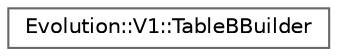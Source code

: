 digraph "Graphical Class Hierarchy"
{
 // LATEX_PDF_SIZE
  bgcolor="transparent";
  edge [fontname=Helvetica,fontsize=10,labelfontname=Helvetica,labelfontsize=10];
  node [fontname=Helvetica,fontsize=10,shape=box,height=0.2,width=0.4];
  rankdir="LR";
  Node0 [id="Node000000",label="Evolution::V1::TableBBuilder",height=0.2,width=0.4,color="grey40", fillcolor="white", style="filled",URL="$structEvolution_1_1V1_1_1TableBBuilder.html",tooltip=" "];
}
